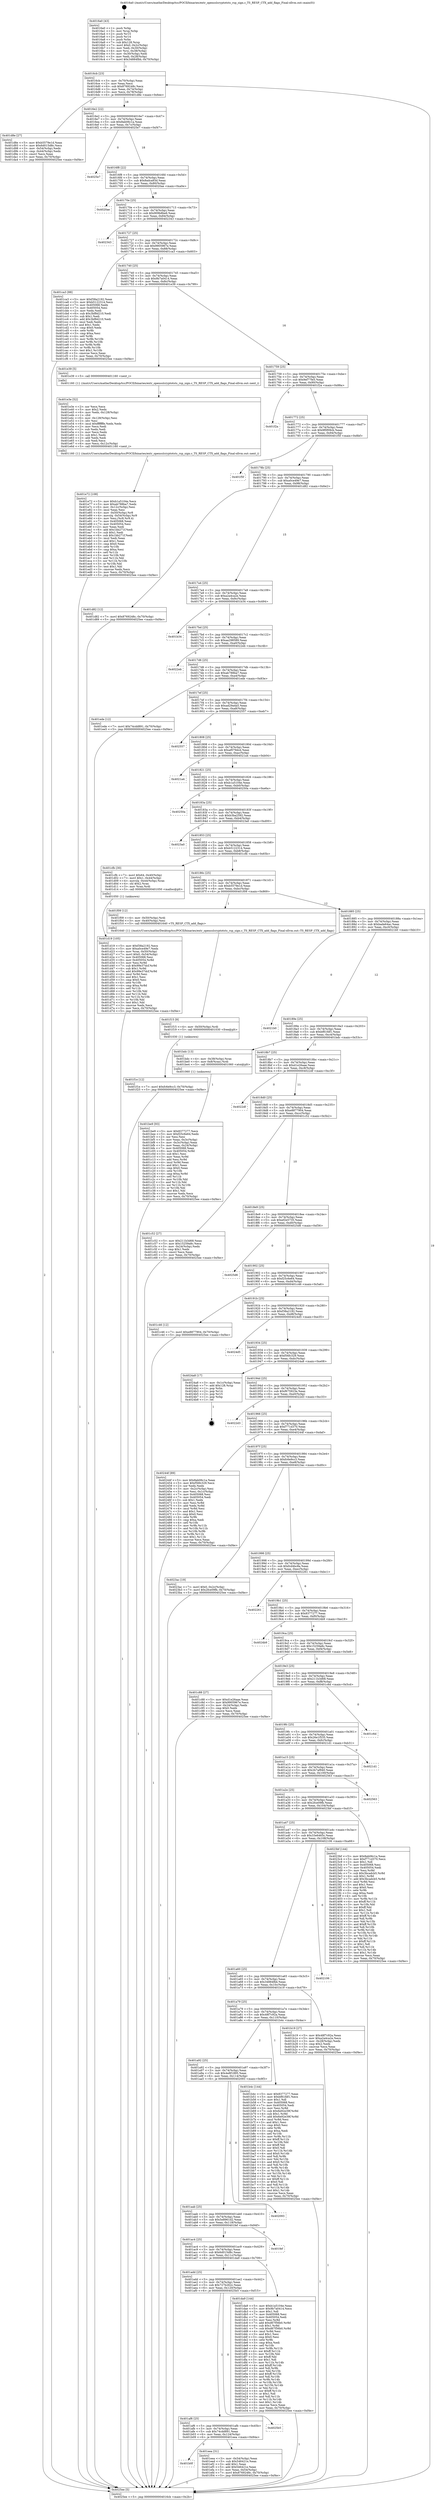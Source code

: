 digraph "0x4016a0" {
  label = "0x4016a0 (/mnt/c/Users/mathe/Desktop/tcc/POCII/binaries/extr_opensslcryptotsts_rsp_sign.c_TS_RESP_CTX_add_flags_Final-ollvm.out::main(0))"
  labelloc = "t"
  node[shape=record]

  Entry [label="",width=0.3,height=0.3,shape=circle,fillcolor=black,style=filled]
  "0x4016cb" [label="{
     0x4016cb [23]\l
     | [instrs]\l
     &nbsp;&nbsp;0x4016cb \<+3\>: mov -0x70(%rbp),%eax\l
     &nbsp;&nbsp;0x4016ce \<+2\>: mov %eax,%ecx\l
     &nbsp;&nbsp;0x4016d0 \<+6\>: sub $0x8769248c,%ecx\l
     &nbsp;&nbsp;0x4016d6 \<+3\>: mov %eax,-0x74(%rbp)\l
     &nbsp;&nbsp;0x4016d9 \<+3\>: mov %ecx,-0x78(%rbp)\l
     &nbsp;&nbsp;0x4016dc \<+6\>: je 0000000000401d8e \<main+0x6ee\>\l
  }"]
  "0x401d8e" [label="{
     0x401d8e [27]\l
     | [instrs]\l
     &nbsp;&nbsp;0x401d8e \<+5\>: mov $0xb5579e1d,%eax\l
     &nbsp;&nbsp;0x401d93 \<+5\>: mov $0x6d015d8c,%ecx\l
     &nbsp;&nbsp;0x401d98 \<+3\>: mov -0x54(%rbp),%edx\l
     &nbsp;&nbsp;0x401d9b \<+3\>: cmp -0x44(%rbp),%edx\l
     &nbsp;&nbsp;0x401d9e \<+3\>: cmovl %ecx,%eax\l
     &nbsp;&nbsp;0x401da1 \<+3\>: mov %eax,-0x70(%rbp)\l
     &nbsp;&nbsp;0x401da4 \<+5\>: jmp 00000000004025ee \<main+0xf4e\>\l
  }"]
  "0x4016e2" [label="{
     0x4016e2 [22]\l
     | [instrs]\l
     &nbsp;&nbsp;0x4016e2 \<+5\>: jmp 00000000004016e7 \<main+0x47\>\l
     &nbsp;&nbsp;0x4016e7 \<+3\>: mov -0x74(%rbp),%eax\l
     &nbsp;&nbsp;0x4016ea \<+5\>: sub $0x8ab06c1a,%eax\l
     &nbsp;&nbsp;0x4016ef \<+3\>: mov %eax,-0x7c(%rbp)\l
     &nbsp;&nbsp;0x4016f2 \<+6\>: je 00000000004025e7 \<main+0xf47\>\l
  }"]
  Exit [label="",width=0.3,height=0.3,shape=circle,fillcolor=black,style=filled,peripheries=2]
  "0x4025e7" [label="{
     0x4025e7\l
  }", style=dashed]
  "0x4016f8" [label="{
     0x4016f8 [22]\l
     | [instrs]\l
     &nbsp;&nbsp;0x4016f8 \<+5\>: jmp 00000000004016fd \<main+0x5d\>\l
     &nbsp;&nbsp;0x4016fd \<+3\>: mov -0x74(%rbp),%eax\l
     &nbsp;&nbsp;0x401700 \<+5\>: sub $0x8adca93d,%eax\l
     &nbsp;&nbsp;0x401705 \<+3\>: mov %eax,-0x80(%rbp)\l
     &nbsp;&nbsp;0x401708 \<+6\>: je 00000000004020ae \<main+0xa0e\>\l
  }"]
  "0x401f1e" [label="{
     0x401f1e [12]\l
     | [instrs]\l
     &nbsp;&nbsp;0x401f1e \<+7\>: movl $0xfc6e9cc3,-0x70(%rbp)\l
     &nbsp;&nbsp;0x401f25 \<+5\>: jmp 00000000004025ee \<main+0xf4e\>\l
  }"]
  "0x4020ae" [label="{
     0x4020ae\l
  }", style=dashed]
  "0x40170e" [label="{
     0x40170e [25]\l
     | [instrs]\l
     &nbsp;&nbsp;0x40170e \<+5\>: jmp 0000000000401713 \<main+0x73\>\l
     &nbsp;&nbsp;0x401713 \<+3\>: mov -0x74(%rbp),%eax\l
     &nbsp;&nbsp;0x401716 \<+5\>: sub $0x909b8be6,%eax\l
     &nbsp;&nbsp;0x40171b \<+6\>: mov %eax,-0x84(%rbp)\l
     &nbsp;&nbsp;0x401721 \<+6\>: je 0000000000402343 \<main+0xca3\>\l
  }"]
  "0x401f15" [label="{
     0x401f15 [9]\l
     | [instrs]\l
     &nbsp;&nbsp;0x401f15 \<+4\>: mov -0x50(%rbp),%rdi\l
     &nbsp;&nbsp;0x401f19 \<+5\>: call 0000000000401030 \<free@plt\>\l
     | [calls]\l
     &nbsp;&nbsp;0x401030 \{1\} (unknown)\l
  }"]
  "0x402343" [label="{
     0x402343\l
  }", style=dashed]
  "0x401727" [label="{
     0x401727 [25]\l
     | [instrs]\l
     &nbsp;&nbsp;0x401727 \<+5\>: jmp 000000000040172c \<main+0x8c\>\l
     &nbsp;&nbsp;0x40172c \<+3\>: mov -0x74(%rbp),%eax\l
     &nbsp;&nbsp;0x40172f \<+5\>: sub $0x9905967e,%eax\l
     &nbsp;&nbsp;0x401734 \<+6\>: mov %eax,-0x88(%rbp)\l
     &nbsp;&nbsp;0x40173a \<+6\>: je 0000000000401ca3 \<main+0x603\>\l
  }"]
  "0x401b0f" [label="{
     0x401b0f\l
  }", style=dashed]
  "0x401ca3" [label="{
     0x401ca3 [88]\l
     | [instrs]\l
     &nbsp;&nbsp;0x401ca3 \<+5\>: mov $0xf38a2192,%eax\l
     &nbsp;&nbsp;0x401ca8 \<+5\>: mov $0xb5122314,%ecx\l
     &nbsp;&nbsp;0x401cad \<+7\>: mov 0x405068,%edx\l
     &nbsp;&nbsp;0x401cb4 \<+7\>: mov 0x405054,%esi\l
     &nbsp;&nbsp;0x401cbb \<+2\>: mov %edx,%edi\l
     &nbsp;&nbsp;0x401cbd \<+6\>: sub $0x3bf8d210,%edi\l
     &nbsp;&nbsp;0x401cc3 \<+3\>: sub $0x1,%edi\l
     &nbsp;&nbsp;0x401cc6 \<+6\>: add $0x3bf8d210,%edi\l
     &nbsp;&nbsp;0x401ccc \<+3\>: imul %edi,%edx\l
     &nbsp;&nbsp;0x401ccf \<+3\>: and $0x1,%edx\l
     &nbsp;&nbsp;0x401cd2 \<+3\>: cmp $0x0,%edx\l
     &nbsp;&nbsp;0x401cd5 \<+4\>: sete %r8b\l
     &nbsp;&nbsp;0x401cd9 \<+3\>: cmp $0xa,%esi\l
     &nbsp;&nbsp;0x401cdc \<+4\>: setl %r9b\l
     &nbsp;&nbsp;0x401ce0 \<+3\>: mov %r8b,%r10b\l
     &nbsp;&nbsp;0x401ce3 \<+3\>: and %r9b,%r10b\l
     &nbsp;&nbsp;0x401ce6 \<+3\>: xor %r9b,%r8b\l
     &nbsp;&nbsp;0x401ce9 \<+3\>: or %r8b,%r10b\l
     &nbsp;&nbsp;0x401cec \<+4\>: test $0x1,%r10b\l
     &nbsp;&nbsp;0x401cf0 \<+3\>: cmovne %ecx,%eax\l
     &nbsp;&nbsp;0x401cf3 \<+3\>: mov %eax,-0x70(%rbp)\l
     &nbsp;&nbsp;0x401cf6 \<+5\>: jmp 00000000004025ee \<main+0xf4e\>\l
  }"]
  "0x401740" [label="{
     0x401740 [25]\l
     | [instrs]\l
     &nbsp;&nbsp;0x401740 \<+5\>: jmp 0000000000401745 \<main+0xa5\>\l
     &nbsp;&nbsp;0x401745 \<+3\>: mov -0x74(%rbp),%eax\l
     &nbsp;&nbsp;0x401748 \<+5\>: sub $0x9b7a0414,%eax\l
     &nbsp;&nbsp;0x40174d \<+6\>: mov %eax,-0x8c(%rbp)\l
     &nbsp;&nbsp;0x401753 \<+6\>: je 0000000000401e39 \<main+0x799\>\l
  }"]
  "0x401eea" [label="{
     0x401eea [31]\l
     | [instrs]\l
     &nbsp;&nbsp;0x401eea \<+3\>: mov -0x54(%rbp),%eax\l
     &nbsp;&nbsp;0x401eed \<+5\>: sub $0x546421e,%eax\l
     &nbsp;&nbsp;0x401ef2 \<+3\>: add $0x1,%eax\l
     &nbsp;&nbsp;0x401ef5 \<+5\>: add $0x546421e,%eax\l
     &nbsp;&nbsp;0x401efa \<+3\>: mov %eax,-0x54(%rbp)\l
     &nbsp;&nbsp;0x401efd \<+7\>: movl $0x8769248c,-0x70(%rbp)\l
     &nbsp;&nbsp;0x401f04 \<+5\>: jmp 00000000004025ee \<main+0xf4e\>\l
  }"]
  "0x401e39" [label="{
     0x401e39 [5]\l
     | [instrs]\l
     &nbsp;&nbsp;0x401e39 \<+5\>: call 0000000000401160 \<next_i\>\l
     | [calls]\l
     &nbsp;&nbsp;0x401160 \{1\} (/mnt/c/Users/mathe/Desktop/tcc/POCII/binaries/extr_opensslcryptotsts_rsp_sign.c_TS_RESP_CTX_add_flags_Final-ollvm.out::next_i)\l
  }"]
  "0x401759" [label="{
     0x401759 [25]\l
     | [instrs]\l
     &nbsp;&nbsp;0x401759 \<+5\>: jmp 000000000040175e \<main+0xbe\>\l
     &nbsp;&nbsp;0x40175e \<+3\>: mov -0x74(%rbp),%eax\l
     &nbsp;&nbsp;0x401761 \<+5\>: sub $0x9ef77fe5,%eax\l
     &nbsp;&nbsp;0x401766 \<+6\>: mov %eax,-0x90(%rbp)\l
     &nbsp;&nbsp;0x40176c \<+6\>: je 0000000000401f2a \<main+0x88a\>\l
  }"]
  "0x401af6" [label="{
     0x401af6 [25]\l
     | [instrs]\l
     &nbsp;&nbsp;0x401af6 \<+5\>: jmp 0000000000401afb \<main+0x45b\>\l
     &nbsp;&nbsp;0x401afb \<+3\>: mov -0x74(%rbp),%eax\l
     &nbsp;&nbsp;0x401afe \<+5\>: sub $0x74cdd891,%eax\l
     &nbsp;&nbsp;0x401b03 \<+6\>: mov %eax,-0x124(%rbp)\l
     &nbsp;&nbsp;0x401b09 \<+6\>: je 0000000000401eea \<main+0x84a\>\l
  }"]
  "0x401f2a" [label="{
     0x401f2a\l
  }", style=dashed]
  "0x401772" [label="{
     0x401772 [25]\l
     | [instrs]\l
     &nbsp;&nbsp;0x401772 \<+5\>: jmp 0000000000401777 \<main+0xd7\>\l
     &nbsp;&nbsp;0x401777 \<+3\>: mov -0x74(%rbp),%eax\l
     &nbsp;&nbsp;0x40177a \<+5\>: sub $0x9f0f09cb,%eax\l
     &nbsp;&nbsp;0x40177f \<+6\>: mov %eax,-0x94(%rbp)\l
     &nbsp;&nbsp;0x401785 \<+6\>: je 0000000000401f5f \<main+0x8bf\>\l
  }"]
  "0x4025b5" [label="{
     0x4025b5\l
  }", style=dashed]
  "0x401f5f" [label="{
     0x401f5f\l
  }", style=dashed]
  "0x40178b" [label="{
     0x40178b [25]\l
     | [instrs]\l
     &nbsp;&nbsp;0x40178b \<+5\>: jmp 0000000000401790 \<main+0xf0\>\l
     &nbsp;&nbsp;0x401790 \<+3\>: mov -0x74(%rbp),%eax\l
     &nbsp;&nbsp;0x401793 \<+5\>: sub $0xa0ce49e7,%eax\l
     &nbsp;&nbsp;0x401798 \<+6\>: mov %eax,-0x98(%rbp)\l
     &nbsp;&nbsp;0x40179e \<+6\>: je 0000000000401d82 \<main+0x6e2\>\l
  }"]
  "0x401e72" [label="{
     0x401e72 [108]\l
     | [instrs]\l
     &nbsp;&nbsp;0x401e72 \<+5\>: mov $0xb1a5104e,%ecx\l
     &nbsp;&nbsp;0x401e77 \<+5\>: mov $0xab788ba7,%edx\l
     &nbsp;&nbsp;0x401e7c \<+6\>: mov -0x12c(%rbp),%esi\l
     &nbsp;&nbsp;0x401e82 \<+3\>: imul %eax,%esi\l
     &nbsp;&nbsp;0x401e85 \<+4\>: mov -0x50(%rbp),%r8\l
     &nbsp;&nbsp;0x401e89 \<+4\>: movslq -0x54(%rbp),%r9\l
     &nbsp;&nbsp;0x401e8d \<+4\>: mov %esi,(%r8,%r9,4)\l
     &nbsp;&nbsp;0x401e91 \<+7\>: mov 0x405068,%eax\l
     &nbsp;&nbsp;0x401e98 \<+7\>: mov 0x405054,%esi\l
     &nbsp;&nbsp;0x401e9f \<+2\>: mov %eax,%edi\l
     &nbsp;&nbsp;0x401ea1 \<+6\>: add $0x1bb271f,%edi\l
     &nbsp;&nbsp;0x401ea7 \<+3\>: sub $0x1,%edi\l
     &nbsp;&nbsp;0x401eaa \<+6\>: sub $0x1bb271f,%edi\l
     &nbsp;&nbsp;0x401eb0 \<+3\>: imul %edi,%eax\l
     &nbsp;&nbsp;0x401eb3 \<+3\>: and $0x1,%eax\l
     &nbsp;&nbsp;0x401eb6 \<+3\>: cmp $0x0,%eax\l
     &nbsp;&nbsp;0x401eb9 \<+4\>: sete %r10b\l
     &nbsp;&nbsp;0x401ebd \<+3\>: cmp $0xa,%esi\l
     &nbsp;&nbsp;0x401ec0 \<+4\>: setl %r11b\l
     &nbsp;&nbsp;0x401ec4 \<+3\>: mov %r10b,%bl\l
     &nbsp;&nbsp;0x401ec7 \<+3\>: and %r11b,%bl\l
     &nbsp;&nbsp;0x401eca \<+3\>: xor %r11b,%r10b\l
     &nbsp;&nbsp;0x401ecd \<+3\>: or %r10b,%bl\l
     &nbsp;&nbsp;0x401ed0 \<+3\>: test $0x1,%bl\l
     &nbsp;&nbsp;0x401ed3 \<+3\>: cmovne %edx,%ecx\l
     &nbsp;&nbsp;0x401ed6 \<+3\>: mov %ecx,-0x70(%rbp)\l
     &nbsp;&nbsp;0x401ed9 \<+5\>: jmp 00000000004025ee \<main+0xf4e\>\l
  }"]
  "0x401d82" [label="{
     0x401d82 [12]\l
     | [instrs]\l
     &nbsp;&nbsp;0x401d82 \<+7\>: movl $0x8769248c,-0x70(%rbp)\l
     &nbsp;&nbsp;0x401d89 \<+5\>: jmp 00000000004025ee \<main+0xf4e\>\l
  }"]
  "0x4017a4" [label="{
     0x4017a4 [25]\l
     | [instrs]\l
     &nbsp;&nbsp;0x4017a4 \<+5\>: jmp 00000000004017a9 \<main+0x109\>\l
     &nbsp;&nbsp;0x4017a9 \<+3\>: mov -0x74(%rbp),%eax\l
     &nbsp;&nbsp;0x4017ac \<+5\>: sub $0xa2a4ca2e,%eax\l
     &nbsp;&nbsp;0x4017b1 \<+6\>: mov %eax,-0x9c(%rbp)\l
     &nbsp;&nbsp;0x4017b7 \<+6\>: je 0000000000401b34 \<main+0x494\>\l
  }"]
  "0x401e3e" [label="{
     0x401e3e [52]\l
     | [instrs]\l
     &nbsp;&nbsp;0x401e3e \<+2\>: xor %ecx,%ecx\l
     &nbsp;&nbsp;0x401e40 \<+5\>: mov $0x2,%edx\l
     &nbsp;&nbsp;0x401e45 \<+6\>: mov %edx,-0x128(%rbp)\l
     &nbsp;&nbsp;0x401e4b \<+1\>: cltd\l
     &nbsp;&nbsp;0x401e4c \<+6\>: mov -0x128(%rbp),%esi\l
     &nbsp;&nbsp;0x401e52 \<+2\>: idiv %esi\l
     &nbsp;&nbsp;0x401e54 \<+6\>: imul $0xfffffffe,%edx,%edx\l
     &nbsp;&nbsp;0x401e5a \<+2\>: mov %ecx,%edi\l
     &nbsp;&nbsp;0x401e5c \<+2\>: sub %edx,%edi\l
     &nbsp;&nbsp;0x401e5e \<+2\>: mov %ecx,%edx\l
     &nbsp;&nbsp;0x401e60 \<+3\>: sub $0x1,%edx\l
     &nbsp;&nbsp;0x401e63 \<+2\>: add %edx,%edi\l
     &nbsp;&nbsp;0x401e65 \<+2\>: sub %edi,%ecx\l
     &nbsp;&nbsp;0x401e67 \<+6\>: mov %ecx,-0x12c(%rbp)\l
     &nbsp;&nbsp;0x401e6d \<+5\>: call 0000000000401160 \<next_i\>\l
     | [calls]\l
     &nbsp;&nbsp;0x401160 \{1\} (/mnt/c/Users/mathe/Desktop/tcc/POCII/binaries/extr_opensslcryptotsts_rsp_sign.c_TS_RESP_CTX_add_flags_Final-ollvm.out::next_i)\l
  }"]
  "0x401b34" [label="{
     0x401b34\l
  }", style=dashed]
  "0x4017bd" [label="{
     0x4017bd [25]\l
     | [instrs]\l
     &nbsp;&nbsp;0x4017bd \<+5\>: jmp 00000000004017c2 \<main+0x122\>\l
     &nbsp;&nbsp;0x4017c2 \<+3\>: mov -0x74(%rbp),%eax\l
     &nbsp;&nbsp;0x4017c5 \<+5\>: sub $0xaa298589,%eax\l
     &nbsp;&nbsp;0x4017ca \<+6\>: mov %eax,-0xa0(%rbp)\l
     &nbsp;&nbsp;0x4017d0 \<+6\>: je 00000000004022eb \<main+0xc4b\>\l
  }"]
  "0x401add" [label="{
     0x401add [25]\l
     | [instrs]\l
     &nbsp;&nbsp;0x401add \<+5\>: jmp 0000000000401ae2 \<main+0x442\>\l
     &nbsp;&nbsp;0x401ae2 \<+3\>: mov -0x74(%rbp),%eax\l
     &nbsp;&nbsp;0x401ae5 \<+5\>: sub $0x727b262c,%eax\l
     &nbsp;&nbsp;0x401aea \<+6\>: mov %eax,-0x120(%rbp)\l
     &nbsp;&nbsp;0x401af0 \<+6\>: je 00000000004025b5 \<main+0xf15\>\l
  }"]
  "0x4022eb" [label="{
     0x4022eb\l
  }", style=dashed]
  "0x4017d6" [label="{
     0x4017d6 [25]\l
     | [instrs]\l
     &nbsp;&nbsp;0x4017d6 \<+5\>: jmp 00000000004017db \<main+0x13b\>\l
     &nbsp;&nbsp;0x4017db \<+3\>: mov -0x74(%rbp),%eax\l
     &nbsp;&nbsp;0x4017de \<+5\>: sub $0xab788ba7,%eax\l
     &nbsp;&nbsp;0x4017e3 \<+6\>: mov %eax,-0xa4(%rbp)\l
     &nbsp;&nbsp;0x4017e9 \<+6\>: je 0000000000401ede \<main+0x83e\>\l
  }"]
  "0x401da9" [label="{
     0x401da9 [144]\l
     | [instrs]\l
     &nbsp;&nbsp;0x401da9 \<+5\>: mov $0xb1a5104e,%eax\l
     &nbsp;&nbsp;0x401dae \<+5\>: mov $0x9b7a0414,%ecx\l
     &nbsp;&nbsp;0x401db3 \<+2\>: mov $0x1,%dl\l
     &nbsp;&nbsp;0x401db5 \<+7\>: mov 0x405068,%esi\l
     &nbsp;&nbsp;0x401dbc \<+7\>: mov 0x405054,%edi\l
     &nbsp;&nbsp;0x401dc3 \<+3\>: mov %esi,%r8d\l
     &nbsp;&nbsp;0x401dc6 \<+7\>: add $0xd67f56b0,%r8d\l
     &nbsp;&nbsp;0x401dcd \<+4\>: sub $0x1,%r8d\l
     &nbsp;&nbsp;0x401dd1 \<+7\>: sub $0xd67f56b0,%r8d\l
     &nbsp;&nbsp;0x401dd8 \<+4\>: imul %r8d,%esi\l
     &nbsp;&nbsp;0x401ddc \<+3\>: and $0x1,%esi\l
     &nbsp;&nbsp;0x401ddf \<+3\>: cmp $0x0,%esi\l
     &nbsp;&nbsp;0x401de2 \<+4\>: sete %r9b\l
     &nbsp;&nbsp;0x401de6 \<+3\>: cmp $0xa,%edi\l
     &nbsp;&nbsp;0x401de9 \<+4\>: setl %r10b\l
     &nbsp;&nbsp;0x401ded \<+3\>: mov %r9b,%r11b\l
     &nbsp;&nbsp;0x401df0 \<+4\>: xor $0xff,%r11b\l
     &nbsp;&nbsp;0x401df4 \<+3\>: mov %r10b,%bl\l
     &nbsp;&nbsp;0x401df7 \<+3\>: xor $0xff,%bl\l
     &nbsp;&nbsp;0x401dfa \<+3\>: xor $0x1,%dl\l
     &nbsp;&nbsp;0x401dfd \<+3\>: mov %r11b,%r14b\l
     &nbsp;&nbsp;0x401e00 \<+4\>: and $0xff,%r14b\l
     &nbsp;&nbsp;0x401e04 \<+3\>: and %dl,%r9b\l
     &nbsp;&nbsp;0x401e07 \<+3\>: mov %bl,%r15b\l
     &nbsp;&nbsp;0x401e0a \<+4\>: and $0xff,%r15b\l
     &nbsp;&nbsp;0x401e0e \<+3\>: and %dl,%r10b\l
     &nbsp;&nbsp;0x401e11 \<+3\>: or %r9b,%r14b\l
     &nbsp;&nbsp;0x401e14 \<+3\>: or %r10b,%r15b\l
     &nbsp;&nbsp;0x401e17 \<+3\>: xor %r15b,%r14b\l
     &nbsp;&nbsp;0x401e1a \<+3\>: or %bl,%r11b\l
     &nbsp;&nbsp;0x401e1d \<+4\>: xor $0xff,%r11b\l
     &nbsp;&nbsp;0x401e21 \<+3\>: or $0x1,%dl\l
     &nbsp;&nbsp;0x401e24 \<+3\>: and %dl,%r11b\l
     &nbsp;&nbsp;0x401e27 \<+3\>: or %r11b,%r14b\l
     &nbsp;&nbsp;0x401e2a \<+4\>: test $0x1,%r14b\l
     &nbsp;&nbsp;0x401e2e \<+3\>: cmovne %ecx,%eax\l
     &nbsp;&nbsp;0x401e31 \<+3\>: mov %eax,-0x70(%rbp)\l
     &nbsp;&nbsp;0x401e34 \<+5\>: jmp 00000000004025ee \<main+0xf4e\>\l
  }"]
  "0x401ede" [label="{
     0x401ede [12]\l
     | [instrs]\l
     &nbsp;&nbsp;0x401ede \<+7\>: movl $0x74cdd891,-0x70(%rbp)\l
     &nbsp;&nbsp;0x401ee5 \<+5\>: jmp 00000000004025ee \<main+0xf4e\>\l
  }"]
  "0x4017ef" [label="{
     0x4017ef [25]\l
     | [instrs]\l
     &nbsp;&nbsp;0x4017ef \<+5\>: jmp 00000000004017f4 \<main+0x154\>\l
     &nbsp;&nbsp;0x4017f4 \<+3\>: mov -0x74(%rbp),%eax\l
     &nbsp;&nbsp;0x4017f7 \<+5\>: sub $0xad29a4a5,%eax\l
     &nbsp;&nbsp;0x4017fc \<+6\>: mov %eax,-0xa8(%rbp)\l
     &nbsp;&nbsp;0x401802 \<+6\>: je 0000000000402557 \<main+0xeb7\>\l
  }"]
  "0x401ac4" [label="{
     0x401ac4 [25]\l
     | [instrs]\l
     &nbsp;&nbsp;0x401ac4 \<+5\>: jmp 0000000000401ac9 \<main+0x429\>\l
     &nbsp;&nbsp;0x401ac9 \<+3\>: mov -0x74(%rbp),%eax\l
     &nbsp;&nbsp;0x401acc \<+5\>: sub $0x6d015d8c,%eax\l
     &nbsp;&nbsp;0x401ad1 \<+6\>: mov %eax,-0x11c(%rbp)\l
     &nbsp;&nbsp;0x401ad7 \<+6\>: je 0000000000401da9 \<main+0x709\>\l
  }"]
  "0x402557" [label="{
     0x402557\l
  }", style=dashed]
  "0x401808" [label="{
     0x401808 [25]\l
     | [instrs]\l
     &nbsp;&nbsp;0x401808 \<+5\>: jmp 000000000040180d \<main+0x16d\>\l
     &nbsp;&nbsp;0x40180d \<+3\>: mov -0x74(%rbp),%eax\l
     &nbsp;&nbsp;0x401810 \<+5\>: sub $0xaf079dcd,%eax\l
     &nbsp;&nbsp;0x401815 \<+6\>: mov %eax,-0xac(%rbp)\l
     &nbsp;&nbsp;0x40181b \<+6\>: je 00000000004021a4 \<main+0xb04\>\l
  }"]
  "0x401fef" [label="{
     0x401fef\l
  }", style=dashed]
  "0x4021a4" [label="{
     0x4021a4\l
  }", style=dashed]
  "0x401821" [label="{
     0x401821 [25]\l
     | [instrs]\l
     &nbsp;&nbsp;0x401821 \<+5\>: jmp 0000000000401826 \<main+0x186\>\l
     &nbsp;&nbsp;0x401826 \<+3\>: mov -0x74(%rbp),%eax\l
     &nbsp;&nbsp;0x401829 \<+5\>: sub $0xb1a5104e,%eax\l
     &nbsp;&nbsp;0x40182e \<+6\>: mov %eax,-0xb0(%rbp)\l
     &nbsp;&nbsp;0x401834 \<+6\>: je 000000000040250a \<main+0xe6a\>\l
  }"]
  "0x401aab" [label="{
     0x401aab [25]\l
     | [instrs]\l
     &nbsp;&nbsp;0x401aab \<+5\>: jmp 0000000000401ab0 \<main+0x410\>\l
     &nbsp;&nbsp;0x401ab0 \<+3\>: mov -0x74(%rbp),%eax\l
     &nbsp;&nbsp;0x401ab3 \<+5\>: sub $0x5e8961d2,%eax\l
     &nbsp;&nbsp;0x401ab8 \<+6\>: mov %eax,-0x118(%rbp)\l
     &nbsp;&nbsp;0x401abe \<+6\>: je 0000000000401fef \<main+0x94f\>\l
  }"]
  "0x40250a" [label="{
     0x40250a\l
  }", style=dashed]
  "0x40183a" [label="{
     0x40183a [25]\l
     | [instrs]\l
     &nbsp;&nbsp;0x40183a \<+5\>: jmp 000000000040183f \<main+0x19f\>\l
     &nbsp;&nbsp;0x40183f \<+3\>: mov -0x74(%rbp),%eax\l
     &nbsp;&nbsp;0x401842 \<+5\>: sub $0xb3ba2592,%eax\l
     &nbsp;&nbsp;0x401847 \<+6\>: mov %eax,-0xb4(%rbp)\l
     &nbsp;&nbsp;0x40184d \<+6\>: je 00000000004023a0 \<main+0xd00\>\l
  }"]
  "0x402093" [label="{
     0x402093\l
  }", style=dashed]
  "0x4023a0" [label="{
     0x4023a0\l
  }", style=dashed]
  "0x401853" [label="{
     0x401853 [25]\l
     | [instrs]\l
     &nbsp;&nbsp;0x401853 \<+5\>: jmp 0000000000401858 \<main+0x1b8\>\l
     &nbsp;&nbsp;0x401858 \<+3\>: mov -0x74(%rbp),%eax\l
     &nbsp;&nbsp;0x40185b \<+5\>: sub $0xb5122314,%eax\l
     &nbsp;&nbsp;0x401860 \<+6\>: mov %eax,-0xb8(%rbp)\l
     &nbsp;&nbsp;0x401866 \<+6\>: je 0000000000401cfb \<main+0x65b\>\l
  }"]
  "0x401d19" [label="{
     0x401d19 [105]\l
     | [instrs]\l
     &nbsp;&nbsp;0x401d19 \<+5\>: mov $0xf38a2192,%ecx\l
     &nbsp;&nbsp;0x401d1e \<+5\>: mov $0xa0ce49e7,%edx\l
     &nbsp;&nbsp;0x401d23 \<+4\>: mov %rax,-0x50(%rbp)\l
     &nbsp;&nbsp;0x401d27 \<+7\>: movl $0x0,-0x54(%rbp)\l
     &nbsp;&nbsp;0x401d2e \<+7\>: mov 0x405068,%esi\l
     &nbsp;&nbsp;0x401d35 \<+8\>: mov 0x405054,%r8d\l
     &nbsp;&nbsp;0x401d3d \<+3\>: mov %esi,%r9d\l
     &nbsp;&nbsp;0x401d40 \<+7\>: sub $0x99e37dcf,%r9d\l
     &nbsp;&nbsp;0x401d47 \<+4\>: sub $0x1,%r9d\l
     &nbsp;&nbsp;0x401d4b \<+7\>: add $0x99e37dcf,%r9d\l
     &nbsp;&nbsp;0x401d52 \<+4\>: imul %r9d,%esi\l
     &nbsp;&nbsp;0x401d56 \<+3\>: and $0x1,%esi\l
     &nbsp;&nbsp;0x401d59 \<+3\>: cmp $0x0,%esi\l
     &nbsp;&nbsp;0x401d5c \<+4\>: sete %r10b\l
     &nbsp;&nbsp;0x401d60 \<+4\>: cmp $0xa,%r8d\l
     &nbsp;&nbsp;0x401d64 \<+4\>: setl %r11b\l
     &nbsp;&nbsp;0x401d68 \<+3\>: mov %r10b,%bl\l
     &nbsp;&nbsp;0x401d6b \<+3\>: and %r11b,%bl\l
     &nbsp;&nbsp;0x401d6e \<+3\>: xor %r11b,%r10b\l
     &nbsp;&nbsp;0x401d71 \<+3\>: or %r10b,%bl\l
     &nbsp;&nbsp;0x401d74 \<+3\>: test $0x1,%bl\l
     &nbsp;&nbsp;0x401d77 \<+3\>: cmovne %edx,%ecx\l
     &nbsp;&nbsp;0x401d7a \<+3\>: mov %ecx,-0x70(%rbp)\l
     &nbsp;&nbsp;0x401d7d \<+5\>: jmp 00000000004025ee \<main+0xf4e\>\l
  }"]
  "0x401cfb" [label="{
     0x401cfb [30]\l
     | [instrs]\l
     &nbsp;&nbsp;0x401cfb \<+7\>: movl $0x64,-0x40(%rbp)\l
     &nbsp;&nbsp;0x401d02 \<+7\>: movl $0x1,-0x44(%rbp)\l
     &nbsp;&nbsp;0x401d09 \<+4\>: movslq -0x44(%rbp),%rax\l
     &nbsp;&nbsp;0x401d0d \<+4\>: shl $0x2,%rax\l
     &nbsp;&nbsp;0x401d11 \<+3\>: mov %rax,%rdi\l
     &nbsp;&nbsp;0x401d14 \<+5\>: call 0000000000401050 \<malloc@plt\>\l
     | [calls]\l
     &nbsp;&nbsp;0x401050 \{1\} (unknown)\l
  }"]
  "0x40186c" [label="{
     0x40186c [25]\l
     | [instrs]\l
     &nbsp;&nbsp;0x40186c \<+5\>: jmp 0000000000401871 \<main+0x1d1\>\l
     &nbsp;&nbsp;0x401871 \<+3\>: mov -0x74(%rbp),%eax\l
     &nbsp;&nbsp;0x401874 \<+5\>: sub $0xb5579e1d,%eax\l
     &nbsp;&nbsp;0x401879 \<+6\>: mov %eax,-0xbc(%rbp)\l
     &nbsp;&nbsp;0x40187f \<+6\>: je 0000000000401f09 \<main+0x869\>\l
  }"]
  "0x401be9" [label="{
     0x401be9 [93]\l
     | [instrs]\l
     &nbsp;&nbsp;0x401be9 \<+5\>: mov $0x8377277,%ecx\l
     &nbsp;&nbsp;0x401bee \<+5\>: mov $0xf25c6e64,%edx\l
     &nbsp;&nbsp;0x401bf3 \<+2\>: xor %esi,%esi\l
     &nbsp;&nbsp;0x401bf5 \<+3\>: mov %eax,-0x3c(%rbp)\l
     &nbsp;&nbsp;0x401bf8 \<+3\>: mov -0x3c(%rbp),%eax\l
     &nbsp;&nbsp;0x401bfb \<+3\>: mov %eax,-0x24(%rbp)\l
     &nbsp;&nbsp;0x401bfe \<+7\>: mov 0x405068,%eax\l
     &nbsp;&nbsp;0x401c05 \<+8\>: mov 0x405054,%r8d\l
     &nbsp;&nbsp;0x401c0d \<+3\>: sub $0x1,%esi\l
     &nbsp;&nbsp;0x401c10 \<+3\>: mov %eax,%r9d\l
     &nbsp;&nbsp;0x401c13 \<+3\>: add %esi,%r9d\l
     &nbsp;&nbsp;0x401c16 \<+4\>: imul %r9d,%eax\l
     &nbsp;&nbsp;0x401c1a \<+3\>: and $0x1,%eax\l
     &nbsp;&nbsp;0x401c1d \<+3\>: cmp $0x0,%eax\l
     &nbsp;&nbsp;0x401c20 \<+4\>: sete %r10b\l
     &nbsp;&nbsp;0x401c24 \<+4\>: cmp $0xa,%r8d\l
     &nbsp;&nbsp;0x401c28 \<+4\>: setl %r11b\l
     &nbsp;&nbsp;0x401c2c \<+3\>: mov %r10b,%bl\l
     &nbsp;&nbsp;0x401c2f \<+3\>: and %r11b,%bl\l
     &nbsp;&nbsp;0x401c32 \<+3\>: xor %r11b,%r10b\l
     &nbsp;&nbsp;0x401c35 \<+3\>: or %r10b,%bl\l
     &nbsp;&nbsp;0x401c38 \<+3\>: test $0x1,%bl\l
     &nbsp;&nbsp;0x401c3b \<+3\>: cmovne %edx,%ecx\l
     &nbsp;&nbsp;0x401c3e \<+3\>: mov %ecx,-0x70(%rbp)\l
     &nbsp;&nbsp;0x401c41 \<+5\>: jmp 00000000004025ee \<main+0xf4e\>\l
  }"]
  "0x401f09" [label="{
     0x401f09 [12]\l
     | [instrs]\l
     &nbsp;&nbsp;0x401f09 \<+4\>: mov -0x50(%rbp),%rdi\l
     &nbsp;&nbsp;0x401f0d \<+3\>: mov -0x40(%rbp),%esi\l
     &nbsp;&nbsp;0x401f10 \<+5\>: call 0000000000401640 \<TS_RESP_CTX_add_flags\>\l
     | [calls]\l
     &nbsp;&nbsp;0x401640 \{1\} (/mnt/c/Users/mathe/Desktop/tcc/POCII/binaries/extr_opensslcryptotsts_rsp_sign.c_TS_RESP_CTX_add_flags_Final-ollvm.out::TS_RESP_CTX_add_flags)\l
  }"]
  "0x401885" [label="{
     0x401885 [25]\l
     | [instrs]\l
     &nbsp;&nbsp;0x401885 \<+5\>: jmp 000000000040188a \<main+0x1ea\>\l
     &nbsp;&nbsp;0x40188a \<+3\>: mov -0x74(%rbp),%eax\l
     &nbsp;&nbsp;0x40188d \<+5\>: sub $0xbade64ac,%eax\l
     &nbsp;&nbsp;0x401892 \<+6\>: mov %eax,-0xc0(%rbp)\l
     &nbsp;&nbsp;0x401898 \<+6\>: je 00000000004021b0 \<main+0xb10\>\l
  }"]
  "0x401a92" [label="{
     0x401a92 [25]\l
     | [instrs]\l
     &nbsp;&nbsp;0x401a92 \<+5\>: jmp 0000000000401a97 \<main+0x3f7\>\l
     &nbsp;&nbsp;0x401a97 \<+3\>: mov -0x74(%rbp),%eax\l
     &nbsp;&nbsp;0x401a9a \<+5\>: sub $0x4e8f1895,%eax\l
     &nbsp;&nbsp;0x401a9f \<+6\>: mov %eax,-0x114(%rbp)\l
     &nbsp;&nbsp;0x401aa5 \<+6\>: je 0000000000402093 \<main+0x9f3\>\l
  }"]
  "0x4021b0" [label="{
     0x4021b0\l
  }", style=dashed]
  "0x40189e" [label="{
     0x40189e [25]\l
     | [instrs]\l
     &nbsp;&nbsp;0x40189e \<+5\>: jmp 00000000004018a3 \<main+0x203\>\l
     &nbsp;&nbsp;0x4018a3 \<+3\>: mov -0x74(%rbp),%eax\l
     &nbsp;&nbsp;0x4018a6 \<+5\>: sub $0xbf81fdf1,%eax\l
     &nbsp;&nbsp;0x4018ab \<+6\>: mov %eax,-0xc4(%rbp)\l
     &nbsp;&nbsp;0x4018b1 \<+6\>: je 0000000000401bdc \<main+0x53c\>\l
  }"]
  "0x401b4c" [label="{
     0x401b4c [144]\l
     | [instrs]\l
     &nbsp;&nbsp;0x401b4c \<+5\>: mov $0x8377277,%eax\l
     &nbsp;&nbsp;0x401b51 \<+5\>: mov $0xbf81fdf1,%ecx\l
     &nbsp;&nbsp;0x401b56 \<+2\>: mov $0x1,%dl\l
     &nbsp;&nbsp;0x401b58 \<+7\>: mov 0x405068,%esi\l
     &nbsp;&nbsp;0x401b5f \<+7\>: mov 0x405054,%edi\l
     &nbsp;&nbsp;0x401b66 \<+3\>: mov %esi,%r8d\l
     &nbsp;&nbsp;0x401b69 \<+7\>: sub $0x6e92e39f,%r8d\l
     &nbsp;&nbsp;0x401b70 \<+4\>: sub $0x1,%r8d\l
     &nbsp;&nbsp;0x401b74 \<+7\>: add $0x6e92e39f,%r8d\l
     &nbsp;&nbsp;0x401b7b \<+4\>: imul %r8d,%esi\l
     &nbsp;&nbsp;0x401b7f \<+3\>: and $0x1,%esi\l
     &nbsp;&nbsp;0x401b82 \<+3\>: cmp $0x0,%esi\l
     &nbsp;&nbsp;0x401b85 \<+4\>: sete %r9b\l
     &nbsp;&nbsp;0x401b89 \<+3\>: cmp $0xa,%edi\l
     &nbsp;&nbsp;0x401b8c \<+4\>: setl %r10b\l
     &nbsp;&nbsp;0x401b90 \<+3\>: mov %r9b,%r11b\l
     &nbsp;&nbsp;0x401b93 \<+4\>: xor $0xff,%r11b\l
     &nbsp;&nbsp;0x401b97 \<+3\>: mov %r10b,%bl\l
     &nbsp;&nbsp;0x401b9a \<+3\>: xor $0xff,%bl\l
     &nbsp;&nbsp;0x401b9d \<+3\>: xor $0x0,%dl\l
     &nbsp;&nbsp;0x401ba0 \<+3\>: mov %r11b,%r14b\l
     &nbsp;&nbsp;0x401ba3 \<+4\>: and $0x0,%r14b\l
     &nbsp;&nbsp;0x401ba7 \<+3\>: and %dl,%r9b\l
     &nbsp;&nbsp;0x401baa \<+3\>: mov %bl,%r15b\l
     &nbsp;&nbsp;0x401bad \<+4\>: and $0x0,%r15b\l
     &nbsp;&nbsp;0x401bb1 \<+3\>: and %dl,%r10b\l
     &nbsp;&nbsp;0x401bb4 \<+3\>: or %r9b,%r14b\l
     &nbsp;&nbsp;0x401bb7 \<+3\>: or %r10b,%r15b\l
     &nbsp;&nbsp;0x401bba \<+3\>: xor %r15b,%r14b\l
     &nbsp;&nbsp;0x401bbd \<+3\>: or %bl,%r11b\l
     &nbsp;&nbsp;0x401bc0 \<+4\>: xor $0xff,%r11b\l
     &nbsp;&nbsp;0x401bc4 \<+3\>: or $0x0,%dl\l
     &nbsp;&nbsp;0x401bc7 \<+3\>: and %dl,%r11b\l
     &nbsp;&nbsp;0x401bca \<+3\>: or %r11b,%r14b\l
     &nbsp;&nbsp;0x401bcd \<+4\>: test $0x1,%r14b\l
     &nbsp;&nbsp;0x401bd1 \<+3\>: cmovne %ecx,%eax\l
     &nbsp;&nbsp;0x401bd4 \<+3\>: mov %eax,-0x70(%rbp)\l
     &nbsp;&nbsp;0x401bd7 \<+5\>: jmp 00000000004025ee \<main+0xf4e\>\l
  }"]
  "0x401bdc" [label="{
     0x401bdc [13]\l
     | [instrs]\l
     &nbsp;&nbsp;0x401bdc \<+4\>: mov -0x38(%rbp),%rax\l
     &nbsp;&nbsp;0x401be0 \<+4\>: mov 0x8(%rax),%rdi\l
     &nbsp;&nbsp;0x401be4 \<+5\>: call 0000000000401060 \<atoi@plt\>\l
     | [calls]\l
     &nbsp;&nbsp;0x401060 \{1\} (unknown)\l
  }"]
  "0x4018b7" [label="{
     0x4018b7 [25]\l
     | [instrs]\l
     &nbsp;&nbsp;0x4018b7 \<+5\>: jmp 00000000004018bc \<main+0x21c\>\l
     &nbsp;&nbsp;0x4018bc \<+3\>: mov -0x74(%rbp),%eax\l
     &nbsp;&nbsp;0x4018bf \<+5\>: sub $0xd1e26aae,%eax\l
     &nbsp;&nbsp;0x4018c4 \<+6\>: mov %eax,-0xc8(%rbp)\l
     &nbsp;&nbsp;0x4018ca \<+6\>: je 00000000004022df \<main+0xc3f\>\l
  }"]
  "0x4016a0" [label="{
     0x4016a0 [43]\l
     | [instrs]\l
     &nbsp;&nbsp;0x4016a0 \<+1\>: push %rbp\l
     &nbsp;&nbsp;0x4016a1 \<+3\>: mov %rsp,%rbp\l
     &nbsp;&nbsp;0x4016a4 \<+2\>: push %r15\l
     &nbsp;&nbsp;0x4016a6 \<+2\>: push %r14\l
     &nbsp;&nbsp;0x4016a8 \<+1\>: push %rbx\l
     &nbsp;&nbsp;0x4016a9 \<+7\>: sub $0x128,%rsp\l
     &nbsp;&nbsp;0x4016b0 \<+7\>: movl $0x0,-0x2c(%rbp)\l
     &nbsp;&nbsp;0x4016b7 \<+3\>: mov %edi,-0x30(%rbp)\l
     &nbsp;&nbsp;0x4016ba \<+4\>: mov %rsi,-0x38(%rbp)\l
     &nbsp;&nbsp;0x4016be \<+3\>: mov -0x30(%rbp),%edi\l
     &nbsp;&nbsp;0x4016c1 \<+3\>: mov %edi,-0x28(%rbp)\l
     &nbsp;&nbsp;0x4016c4 \<+7\>: movl $0x34884fbb,-0x70(%rbp)\l
  }"]
  "0x4022df" [label="{
     0x4022df\l
  }", style=dashed]
  "0x4018d0" [label="{
     0x4018d0 [25]\l
     | [instrs]\l
     &nbsp;&nbsp;0x4018d0 \<+5\>: jmp 00000000004018d5 \<main+0x235\>\l
     &nbsp;&nbsp;0x4018d5 \<+3\>: mov -0x74(%rbp),%eax\l
     &nbsp;&nbsp;0x4018d8 \<+5\>: sub $0xe8877904,%eax\l
     &nbsp;&nbsp;0x4018dd \<+6\>: mov %eax,-0xcc(%rbp)\l
     &nbsp;&nbsp;0x4018e3 \<+6\>: je 0000000000401c52 \<main+0x5b2\>\l
  }"]
  "0x4025ee" [label="{
     0x4025ee [5]\l
     | [instrs]\l
     &nbsp;&nbsp;0x4025ee \<+5\>: jmp 00000000004016cb \<main+0x2b\>\l
  }"]
  "0x401c52" [label="{
     0x401c52 [27]\l
     | [instrs]\l
     &nbsp;&nbsp;0x401c52 \<+5\>: mov $0x211b3d68,%eax\l
     &nbsp;&nbsp;0x401c57 \<+5\>: mov $0x15259a8c,%ecx\l
     &nbsp;&nbsp;0x401c5c \<+3\>: mov -0x24(%rbp),%edx\l
     &nbsp;&nbsp;0x401c5f \<+3\>: cmp $0x1,%edx\l
     &nbsp;&nbsp;0x401c62 \<+3\>: cmovl %ecx,%eax\l
     &nbsp;&nbsp;0x401c65 \<+3\>: mov %eax,-0x70(%rbp)\l
     &nbsp;&nbsp;0x401c68 \<+5\>: jmp 00000000004025ee \<main+0xf4e\>\l
  }"]
  "0x4018e9" [label="{
     0x4018e9 [25]\l
     | [instrs]\l
     &nbsp;&nbsp;0x4018e9 \<+5\>: jmp 00000000004018ee \<main+0x24e\>\l
     &nbsp;&nbsp;0x4018ee \<+3\>: mov -0x74(%rbp),%eax\l
     &nbsp;&nbsp;0x4018f1 \<+5\>: sub $0xef2e5735,%eax\l
     &nbsp;&nbsp;0x4018f6 \<+6\>: mov %eax,-0xd0(%rbp)\l
     &nbsp;&nbsp;0x4018fc \<+6\>: je 00000000004025d6 \<main+0xf36\>\l
  }"]
  "0x401a79" [label="{
     0x401a79 [25]\l
     | [instrs]\l
     &nbsp;&nbsp;0x401a79 \<+5\>: jmp 0000000000401a7e \<main+0x3de\>\l
     &nbsp;&nbsp;0x401a7e \<+3\>: mov -0x74(%rbp),%eax\l
     &nbsp;&nbsp;0x401a81 \<+5\>: sub $0x48f7c92a,%eax\l
     &nbsp;&nbsp;0x401a86 \<+6\>: mov %eax,-0x110(%rbp)\l
     &nbsp;&nbsp;0x401a8c \<+6\>: je 0000000000401b4c \<main+0x4ac\>\l
  }"]
  "0x4025d6" [label="{
     0x4025d6\l
  }", style=dashed]
  "0x401902" [label="{
     0x401902 [25]\l
     | [instrs]\l
     &nbsp;&nbsp;0x401902 \<+5\>: jmp 0000000000401907 \<main+0x267\>\l
     &nbsp;&nbsp;0x401907 \<+3\>: mov -0x74(%rbp),%eax\l
     &nbsp;&nbsp;0x40190a \<+5\>: sub $0xf25c6e64,%eax\l
     &nbsp;&nbsp;0x40190f \<+6\>: mov %eax,-0xd4(%rbp)\l
     &nbsp;&nbsp;0x401915 \<+6\>: je 0000000000401c46 \<main+0x5a6\>\l
  }"]
  "0x401b19" [label="{
     0x401b19 [27]\l
     | [instrs]\l
     &nbsp;&nbsp;0x401b19 \<+5\>: mov $0x48f7c92a,%eax\l
     &nbsp;&nbsp;0x401b1e \<+5\>: mov $0xa2a4ca2e,%ecx\l
     &nbsp;&nbsp;0x401b23 \<+3\>: mov -0x28(%rbp),%edx\l
     &nbsp;&nbsp;0x401b26 \<+3\>: cmp $0x2,%edx\l
     &nbsp;&nbsp;0x401b29 \<+3\>: cmovne %ecx,%eax\l
     &nbsp;&nbsp;0x401b2c \<+3\>: mov %eax,-0x70(%rbp)\l
     &nbsp;&nbsp;0x401b2f \<+5\>: jmp 00000000004025ee \<main+0xf4e\>\l
  }"]
  "0x401c46" [label="{
     0x401c46 [12]\l
     | [instrs]\l
     &nbsp;&nbsp;0x401c46 \<+7\>: movl $0xe8877904,-0x70(%rbp)\l
     &nbsp;&nbsp;0x401c4d \<+5\>: jmp 00000000004025ee \<main+0xf4e\>\l
  }"]
  "0x40191b" [label="{
     0x40191b [25]\l
     | [instrs]\l
     &nbsp;&nbsp;0x40191b \<+5\>: jmp 0000000000401920 \<main+0x280\>\l
     &nbsp;&nbsp;0x401920 \<+3\>: mov -0x74(%rbp),%eax\l
     &nbsp;&nbsp;0x401923 \<+5\>: sub $0xf38a2192,%eax\l
     &nbsp;&nbsp;0x401928 \<+6\>: mov %eax,-0xd8(%rbp)\l
     &nbsp;&nbsp;0x40192e \<+6\>: je 00000000004024d5 \<main+0xe35\>\l
  }"]
  "0x401a60" [label="{
     0x401a60 [25]\l
     | [instrs]\l
     &nbsp;&nbsp;0x401a60 \<+5\>: jmp 0000000000401a65 \<main+0x3c5\>\l
     &nbsp;&nbsp;0x401a65 \<+3\>: mov -0x74(%rbp),%eax\l
     &nbsp;&nbsp;0x401a68 \<+5\>: sub $0x34884fbb,%eax\l
     &nbsp;&nbsp;0x401a6d \<+6\>: mov %eax,-0x10c(%rbp)\l
     &nbsp;&nbsp;0x401a73 \<+6\>: je 0000000000401b19 \<main+0x479\>\l
  }"]
  "0x4024d5" [label="{
     0x4024d5\l
  }", style=dashed]
  "0x401934" [label="{
     0x401934 [25]\l
     | [instrs]\l
     &nbsp;&nbsp;0x401934 \<+5\>: jmp 0000000000401939 \<main+0x299\>\l
     &nbsp;&nbsp;0x401939 \<+3\>: mov -0x74(%rbp),%eax\l
     &nbsp;&nbsp;0x40193c \<+5\>: sub $0xf56fc329,%eax\l
     &nbsp;&nbsp;0x401941 \<+6\>: mov %eax,-0xdc(%rbp)\l
     &nbsp;&nbsp;0x401947 \<+6\>: je 00000000004024a8 \<main+0xe08\>\l
  }"]
  "0x402106" [label="{
     0x402106\l
  }", style=dashed]
  "0x4024a8" [label="{
     0x4024a8 [17]\l
     | [instrs]\l
     &nbsp;&nbsp;0x4024a8 \<+3\>: mov -0x1c(%rbp),%eax\l
     &nbsp;&nbsp;0x4024ab \<+7\>: add $0x128,%rsp\l
     &nbsp;&nbsp;0x4024b2 \<+1\>: pop %rbx\l
     &nbsp;&nbsp;0x4024b3 \<+2\>: pop %r14\l
     &nbsp;&nbsp;0x4024b5 \<+2\>: pop %r15\l
     &nbsp;&nbsp;0x4024b7 \<+1\>: pop %rbp\l
     &nbsp;&nbsp;0x4024b8 \<+1\>: ret\l
  }"]
  "0x40194d" [label="{
     0x40194d [25]\l
     | [instrs]\l
     &nbsp;&nbsp;0x40194d \<+5\>: jmp 0000000000401952 \<main+0x2b2\>\l
     &nbsp;&nbsp;0x401952 \<+3\>: mov -0x74(%rbp),%eax\l
     &nbsp;&nbsp;0x401955 \<+5\>: sub $0xf675923e,%eax\l
     &nbsp;&nbsp;0x40195a \<+6\>: mov %eax,-0xe0(%rbp)\l
     &nbsp;&nbsp;0x401960 \<+6\>: je 00000000004022d3 \<main+0xc33\>\l
  }"]
  "0x401a47" [label="{
     0x401a47 [25]\l
     | [instrs]\l
     &nbsp;&nbsp;0x401a47 \<+5\>: jmp 0000000000401a4c \<main+0x3ac\>\l
     &nbsp;&nbsp;0x401a4c \<+3\>: mov -0x74(%rbp),%eax\l
     &nbsp;&nbsp;0x401a4f \<+5\>: sub $0x33e6465c,%eax\l
     &nbsp;&nbsp;0x401a54 \<+6\>: mov %eax,-0x108(%rbp)\l
     &nbsp;&nbsp;0x401a5a \<+6\>: je 0000000000402106 \<main+0xa66\>\l
  }"]
  "0x4022d3" [label="{
     0x4022d3\l
  }", style=dashed]
  "0x401966" [label="{
     0x401966 [25]\l
     | [instrs]\l
     &nbsp;&nbsp;0x401966 \<+5\>: jmp 000000000040196b \<main+0x2cb\>\l
     &nbsp;&nbsp;0x40196b \<+3\>: mov -0x74(%rbp),%eax\l
     &nbsp;&nbsp;0x40196e \<+5\>: sub $0xf771d370,%eax\l
     &nbsp;&nbsp;0x401973 \<+6\>: mov %eax,-0xe4(%rbp)\l
     &nbsp;&nbsp;0x401979 \<+6\>: je 000000000040244f \<main+0xdaf\>\l
  }"]
  "0x4023bf" [label="{
     0x4023bf [144]\l
     | [instrs]\l
     &nbsp;&nbsp;0x4023bf \<+5\>: mov $0x8ab06c1a,%eax\l
     &nbsp;&nbsp;0x4023c4 \<+5\>: mov $0xf771d370,%ecx\l
     &nbsp;&nbsp;0x4023c9 \<+2\>: mov $0x1,%dl\l
     &nbsp;&nbsp;0x4023cb \<+7\>: mov 0x405068,%esi\l
     &nbsp;&nbsp;0x4023d2 \<+7\>: mov 0x405054,%edi\l
     &nbsp;&nbsp;0x4023d9 \<+3\>: mov %esi,%r8d\l
     &nbsp;&nbsp;0x4023dc \<+7\>: sub $0x3bcadcb5,%r8d\l
     &nbsp;&nbsp;0x4023e3 \<+4\>: sub $0x1,%r8d\l
     &nbsp;&nbsp;0x4023e7 \<+7\>: add $0x3bcadcb5,%r8d\l
     &nbsp;&nbsp;0x4023ee \<+4\>: imul %r8d,%esi\l
     &nbsp;&nbsp;0x4023f2 \<+3\>: and $0x1,%esi\l
     &nbsp;&nbsp;0x4023f5 \<+3\>: cmp $0x0,%esi\l
     &nbsp;&nbsp;0x4023f8 \<+4\>: sete %r9b\l
     &nbsp;&nbsp;0x4023fc \<+3\>: cmp $0xa,%edi\l
     &nbsp;&nbsp;0x4023ff \<+4\>: setl %r10b\l
     &nbsp;&nbsp;0x402403 \<+3\>: mov %r9b,%r11b\l
     &nbsp;&nbsp;0x402406 \<+4\>: xor $0xff,%r11b\l
     &nbsp;&nbsp;0x40240a \<+3\>: mov %r10b,%bl\l
     &nbsp;&nbsp;0x40240d \<+3\>: xor $0xff,%bl\l
     &nbsp;&nbsp;0x402410 \<+3\>: xor $0x1,%dl\l
     &nbsp;&nbsp;0x402413 \<+3\>: mov %r11b,%r14b\l
     &nbsp;&nbsp;0x402416 \<+4\>: and $0xff,%r14b\l
     &nbsp;&nbsp;0x40241a \<+3\>: and %dl,%r9b\l
     &nbsp;&nbsp;0x40241d \<+3\>: mov %bl,%r15b\l
     &nbsp;&nbsp;0x402420 \<+4\>: and $0xff,%r15b\l
     &nbsp;&nbsp;0x402424 \<+3\>: and %dl,%r10b\l
     &nbsp;&nbsp;0x402427 \<+3\>: or %r9b,%r14b\l
     &nbsp;&nbsp;0x40242a \<+3\>: or %r10b,%r15b\l
     &nbsp;&nbsp;0x40242d \<+3\>: xor %r15b,%r14b\l
     &nbsp;&nbsp;0x402430 \<+3\>: or %bl,%r11b\l
     &nbsp;&nbsp;0x402433 \<+4\>: xor $0xff,%r11b\l
     &nbsp;&nbsp;0x402437 \<+3\>: or $0x1,%dl\l
     &nbsp;&nbsp;0x40243a \<+3\>: and %dl,%r11b\l
     &nbsp;&nbsp;0x40243d \<+3\>: or %r11b,%r14b\l
     &nbsp;&nbsp;0x402440 \<+4\>: test $0x1,%r14b\l
     &nbsp;&nbsp;0x402444 \<+3\>: cmovne %ecx,%eax\l
     &nbsp;&nbsp;0x402447 \<+3\>: mov %eax,-0x70(%rbp)\l
     &nbsp;&nbsp;0x40244a \<+5\>: jmp 00000000004025ee \<main+0xf4e\>\l
  }"]
  "0x40244f" [label="{
     0x40244f [89]\l
     | [instrs]\l
     &nbsp;&nbsp;0x40244f \<+5\>: mov $0x8ab06c1a,%eax\l
     &nbsp;&nbsp;0x402454 \<+5\>: mov $0xf56fc329,%ecx\l
     &nbsp;&nbsp;0x402459 \<+2\>: xor %edx,%edx\l
     &nbsp;&nbsp;0x40245b \<+3\>: mov -0x2c(%rbp),%esi\l
     &nbsp;&nbsp;0x40245e \<+3\>: mov %esi,-0x1c(%rbp)\l
     &nbsp;&nbsp;0x402461 \<+7\>: mov 0x405068,%esi\l
     &nbsp;&nbsp;0x402468 \<+7\>: mov 0x405054,%edi\l
     &nbsp;&nbsp;0x40246f \<+3\>: sub $0x1,%edx\l
     &nbsp;&nbsp;0x402472 \<+3\>: mov %esi,%r8d\l
     &nbsp;&nbsp;0x402475 \<+3\>: add %edx,%r8d\l
     &nbsp;&nbsp;0x402478 \<+4\>: imul %r8d,%esi\l
     &nbsp;&nbsp;0x40247c \<+3\>: and $0x1,%esi\l
     &nbsp;&nbsp;0x40247f \<+3\>: cmp $0x0,%esi\l
     &nbsp;&nbsp;0x402482 \<+4\>: sete %r9b\l
     &nbsp;&nbsp;0x402486 \<+3\>: cmp $0xa,%edi\l
     &nbsp;&nbsp;0x402489 \<+4\>: setl %r10b\l
     &nbsp;&nbsp;0x40248d \<+3\>: mov %r9b,%r11b\l
     &nbsp;&nbsp;0x402490 \<+3\>: and %r10b,%r11b\l
     &nbsp;&nbsp;0x402493 \<+3\>: xor %r10b,%r9b\l
     &nbsp;&nbsp;0x402496 \<+3\>: or %r9b,%r11b\l
     &nbsp;&nbsp;0x402499 \<+4\>: test $0x1,%r11b\l
     &nbsp;&nbsp;0x40249d \<+3\>: cmovne %ecx,%eax\l
     &nbsp;&nbsp;0x4024a0 \<+3\>: mov %eax,-0x70(%rbp)\l
     &nbsp;&nbsp;0x4024a3 \<+5\>: jmp 00000000004025ee \<main+0xf4e\>\l
  }"]
  "0x40197f" [label="{
     0x40197f [25]\l
     | [instrs]\l
     &nbsp;&nbsp;0x40197f \<+5\>: jmp 0000000000401984 \<main+0x2e4\>\l
     &nbsp;&nbsp;0x401984 \<+3\>: mov -0x74(%rbp),%eax\l
     &nbsp;&nbsp;0x401987 \<+5\>: sub $0xfc6e9cc3,%eax\l
     &nbsp;&nbsp;0x40198c \<+6\>: mov %eax,-0xe8(%rbp)\l
     &nbsp;&nbsp;0x401992 \<+6\>: je 00000000004023ac \<main+0xd0c\>\l
  }"]
  "0x401a2e" [label="{
     0x401a2e [25]\l
     | [instrs]\l
     &nbsp;&nbsp;0x401a2e \<+5\>: jmp 0000000000401a33 \<main+0x393\>\l
     &nbsp;&nbsp;0x401a33 \<+3\>: mov -0x74(%rbp),%eax\l
     &nbsp;&nbsp;0x401a36 \<+5\>: sub $0x2fce09fb,%eax\l
     &nbsp;&nbsp;0x401a3b \<+6\>: mov %eax,-0x104(%rbp)\l
     &nbsp;&nbsp;0x401a41 \<+6\>: je 00000000004023bf \<main+0xd1f\>\l
  }"]
  "0x4023ac" [label="{
     0x4023ac [19]\l
     | [instrs]\l
     &nbsp;&nbsp;0x4023ac \<+7\>: movl $0x0,-0x2c(%rbp)\l
     &nbsp;&nbsp;0x4023b3 \<+7\>: movl $0x2fce09fb,-0x70(%rbp)\l
     &nbsp;&nbsp;0x4023ba \<+5\>: jmp 00000000004025ee \<main+0xf4e\>\l
  }"]
  "0x401998" [label="{
     0x401998 [25]\l
     | [instrs]\l
     &nbsp;&nbsp;0x401998 \<+5\>: jmp 000000000040199d \<main+0x2fd\>\l
     &nbsp;&nbsp;0x40199d \<+3\>: mov -0x74(%rbp),%eax\l
     &nbsp;&nbsp;0x4019a0 \<+5\>: sub $0xfcd4bc8a,%eax\l
     &nbsp;&nbsp;0x4019a5 \<+6\>: mov %eax,-0xec(%rbp)\l
     &nbsp;&nbsp;0x4019ab \<+6\>: je 0000000000402261 \<main+0xbc1\>\l
  }"]
  "0x402563" [label="{
     0x402563\l
  }", style=dashed]
  "0x402261" [label="{
     0x402261\l
  }", style=dashed]
  "0x4019b1" [label="{
     0x4019b1 [25]\l
     | [instrs]\l
     &nbsp;&nbsp;0x4019b1 \<+5\>: jmp 00000000004019b6 \<main+0x316\>\l
     &nbsp;&nbsp;0x4019b6 \<+3\>: mov -0x74(%rbp),%eax\l
     &nbsp;&nbsp;0x4019b9 \<+5\>: sub $0x8377277,%eax\l
     &nbsp;&nbsp;0x4019be \<+6\>: mov %eax,-0xf0(%rbp)\l
     &nbsp;&nbsp;0x4019c4 \<+6\>: je 00000000004024b9 \<main+0xe19\>\l
  }"]
  "0x401a15" [label="{
     0x401a15 [25]\l
     | [instrs]\l
     &nbsp;&nbsp;0x401a15 \<+5\>: jmp 0000000000401a1a \<main+0x37a\>\l
     &nbsp;&nbsp;0x401a1a \<+3\>: mov -0x74(%rbp),%eax\l
     &nbsp;&nbsp;0x401a1d \<+5\>: sub $0x2b7af940,%eax\l
     &nbsp;&nbsp;0x401a22 \<+6\>: mov %eax,-0x100(%rbp)\l
     &nbsp;&nbsp;0x401a28 \<+6\>: je 0000000000402563 \<main+0xec3\>\l
  }"]
  "0x4024b9" [label="{
     0x4024b9\l
  }", style=dashed]
  "0x4019ca" [label="{
     0x4019ca [25]\l
     | [instrs]\l
     &nbsp;&nbsp;0x4019ca \<+5\>: jmp 00000000004019cf \<main+0x32f\>\l
     &nbsp;&nbsp;0x4019cf \<+3\>: mov -0x74(%rbp),%eax\l
     &nbsp;&nbsp;0x4019d2 \<+5\>: sub $0x15259a8c,%eax\l
     &nbsp;&nbsp;0x4019d7 \<+6\>: mov %eax,-0xf4(%rbp)\l
     &nbsp;&nbsp;0x4019dd \<+6\>: je 0000000000401c88 \<main+0x5e8\>\l
  }"]
  "0x4021d1" [label="{
     0x4021d1\l
  }", style=dashed]
  "0x401c88" [label="{
     0x401c88 [27]\l
     | [instrs]\l
     &nbsp;&nbsp;0x401c88 \<+5\>: mov $0xd1e26aae,%eax\l
     &nbsp;&nbsp;0x401c8d \<+5\>: mov $0x9905967e,%ecx\l
     &nbsp;&nbsp;0x401c92 \<+3\>: mov -0x24(%rbp),%edx\l
     &nbsp;&nbsp;0x401c95 \<+3\>: cmp $0x0,%edx\l
     &nbsp;&nbsp;0x401c98 \<+3\>: cmove %ecx,%eax\l
     &nbsp;&nbsp;0x401c9b \<+3\>: mov %eax,-0x70(%rbp)\l
     &nbsp;&nbsp;0x401c9e \<+5\>: jmp 00000000004025ee \<main+0xf4e\>\l
  }"]
  "0x4019e3" [label="{
     0x4019e3 [25]\l
     | [instrs]\l
     &nbsp;&nbsp;0x4019e3 \<+5\>: jmp 00000000004019e8 \<main+0x348\>\l
     &nbsp;&nbsp;0x4019e8 \<+3\>: mov -0x74(%rbp),%eax\l
     &nbsp;&nbsp;0x4019eb \<+5\>: sub $0x211b3d68,%eax\l
     &nbsp;&nbsp;0x4019f0 \<+6\>: mov %eax,-0xf8(%rbp)\l
     &nbsp;&nbsp;0x4019f6 \<+6\>: je 0000000000401c6d \<main+0x5cd\>\l
  }"]
  "0x4019fc" [label="{
     0x4019fc [25]\l
     | [instrs]\l
     &nbsp;&nbsp;0x4019fc \<+5\>: jmp 0000000000401a01 \<main+0x361\>\l
     &nbsp;&nbsp;0x401a01 \<+3\>: mov -0x74(%rbp),%eax\l
     &nbsp;&nbsp;0x401a04 \<+5\>: sub $0x26e1f535,%eax\l
     &nbsp;&nbsp;0x401a09 \<+6\>: mov %eax,-0xfc(%rbp)\l
     &nbsp;&nbsp;0x401a0f \<+6\>: je 00000000004021d1 \<main+0xb31\>\l
  }"]
  "0x401c6d" [label="{
     0x401c6d\l
  }", style=dashed]
  Entry -> "0x4016a0" [label=" 1"]
  "0x4016cb" -> "0x401d8e" [label=" 2"]
  "0x4016cb" -> "0x4016e2" [label=" 18"]
  "0x4024a8" -> Exit [label=" 1"]
  "0x4016e2" -> "0x4025e7" [label=" 0"]
  "0x4016e2" -> "0x4016f8" [label=" 18"]
  "0x40244f" -> "0x4025ee" [label=" 1"]
  "0x4016f8" -> "0x4020ae" [label=" 0"]
  "0x4016f8" -> "0x40170e" [label=" 18"]
  "0x4023bf" -> "0x4025ee" [label=" 1"]
  "0x40170e" -> "0x402343" [label=" 0"]
  "0x40170e" -> "0x401727" [label=" 18"]
  "0x4023ac" -> "0x4025ee" [label=" 1"]
  "0x401727" -> "0x401ca3" [label=" 1"]
  "0x401727" -> "0x401740" [label=" 17"]
  "0x401f1e" -> "0x4025ee" [label=" 1"]
  "0x401740" -> "0x401e39" [label=" 1"]
  "0x401740" -> "0x401759" [label=" 16"]
  "0x401f15" -> "0x401f1e" [label=" 1"]
  "0x401759" -> "0x401f2a" [label=" 0"]
  "0x401759" -> "0x401772" [label=" 16"]
  "0x401eea" -> "0x4025ee" [label=" 1"]
  "0x401772" -> "0x401f5f" [label=" 0"]
  "0x401772" -> "0x40178b" [label=" 16"]
  "0x401af6" -> "0x401b0f" [label=" 0"]
  "0x40178b" -> "0x401d82" [label=" 1"]
  "0x40178b" -> "0x4017a4" [label=" 15"]
  "0x401f09" -> "0x401f15" [label=" 1"]
  "0x4017a4" -> "0x401b34" [label=" 0"]
  "0x4017a4" -> "0x4017bd" [label=" 15"]
  "0x401add" -> "0x401af6" [label=" 1"]
  "0x4017bd" -> "0x4022eb" [label=" 0"]
  "0x4017bd" -> "0x4017d6" [label=" 15"]
  "0x401add" -> "0x4025b5" [label=" 0"]
  "0x4017d6" -> "0x401ede" [label=" 1"]
  "0x4017d6" -> "0x4017ef" [label=" 14"]
  "0x401af6" -> "0x401eea" [label=" 1"]
  "0x4017ef" -> "0x402557" [label=" 0"]
  "0x4017ef" -> "0x401808" [label=" 14"]
  "0x401e72" -> "0x4025ee" [label=" 1"]
  "0x401808" -> "0x4021a4" [label=" 0"]
  "0x401808" -> "0x401821" [label=" 14"]
  "0x401e3e" -> "0x401e72" [label=" 1"]
  "0x401821" -> "0x40250a" [label=" 0"]
  "0x401821" -> "0x40183a" [label=" 14"]
  "0x401da9" -> "0x4025ee" [label=" 1"]
  "0x40183a" -> "0x4023a0" [label=" 0"]
  "0x40183a" -> "0x401853" [label=" 14"]
  "0x401ac4" -> "0x401add" [label=" 1"]
  "0x401853" -> "0x401cfb" [label=" 1"]
  "0x401853" -> "0x40186c" [label=" 13"]
  "0x401ede" -> "0x4025ee" [label=" 1"]
  "0x40186c" -> "0x401f09" [label=" 1"]
  "0x40186c" -> "0x401885" [label=" 12"]
  "0x401aab" -> "0x401ac4" [label=" 2"]
  "0x401885" -> "0x4021b0" [label=" 0"]
  "0x401885" -> "0x40189e" [label=" 12"]
  "0x401aab" -> "0x401fef" [label=" 0"]
  "0x40189e" -> "0x401bdc" [label=" 1"]
  "0x40189e" -> "0x4018b7" [label=" 11"]
  "0x401e39" -> "0x401e3e" [label=" 1"]
  "0x4018b7" -> "0x4022df" [label=" 0"]
  "0x4018b7" -> "0x4018d0" [label=" 11"]
  "0x401a92" -> "0x402093" [label=" 0"]
  "0x4018d0" -> "0x401c52" [label=" 1"]
  "0x4018d0" -> "0x4018e9" [label=" 10"]
  "0x401ac4" -> "0x401da9" [label=" 1"]
  "0x4018e9" -> "0x4025d6" [label=" 0"]
  "0x4018e9" -> "0x401902" [label=" 10"]
  "0x401d8e" -> "0x4025ee" [label=" 2"]
  "0x401902" -> "0x401c46" [label=" 1"]
  "0x401902" -> "0x40191b" [label=" 9"]
  "0x401d82" -> "0x4025ee" [label=" 1"]
  "0x40191b" -> "0x4024d5" [label=" 0"]
  "0x40191b" -> "0x401934" [label=" 9"]
  "0x401cfb" -> "0x401d19" [label=" 1"]
  "0x401934" -> "0x4024a8" [label=" 1"]
  "0x401934" -> "0x40194d" [label=" 8"]
  "0x401ca3" -> "0x4025ee" [label=" 1"]
  "0x40194d" -> "0x4022d3" [label=" 0"]
  "0x40194d" -> "0x401966" [label=" 8"]
  "0x401c52" -> "0x4025ee" [label=" 1"]
  "0x401966" -> "0x40244f" [label=" 1"]
  "0x401966" -> "0x40197f" [label=" 7"]
  "0x401c46" -> "0x4025ee" [label=" 1"]
  "0x40197f" -> "0x4023ac" [label=" 1"]
  "0x40197f" -> "0x401998" [label=" 6"]
  "0x401bdc" -> "0x401be9" [label=" 1"]
  "0x401998" -> "0x402261" [label=" 0"]
  "0x401998" -> "0x4019b1" [label=" 6"]
  "0x401b4c" -> "0x4025ee" [label=" 1"]
  "0x4019b1" -> "0x4024b9" [label=" 0"]
  "0x4019b1" -> "0x4019ca" [label=" 6"]
  "0x401a79" -> "0x401b4c" [label=" 1"]
  "0x4019ca" -> "0x401c88" [label=" 1"]
  "0x4019ca" -> "0x4019e3" [label=" 5"]
  "0x401a92" -> "0x401aab" [label=" 2"]
  "0x4019e3" -> "0x401c6d" [label=" 0"]
  "0x4019e3" -> "0x4019fc" [label=" 5"]
  "0x4025ee" -> "0x4016cb" [label=" 19"]
  "0x4019fc" -> "0x4021d1" [label=" 0"]
  "0x4019fc" -> "0x401a15" [label=" 5"]
  "0x401a79" -> "0x401a92" [label=" 2"]
  "0x401a15" -> "0x402563" [label=" 0"]
  "0x401a15" -> "0x401a2e" [label=" 5"]
  "0x401be9" -> "0x4025ee" [label=" 1"]
  "0x401a2e" -> "0x4023bf" [label=" 1"]
  "0x401a2e" -> "0x401a47" [label=" 4"]
  "0x401c88" -> "0x4025ee" [label=" 1"]
  "0x401a47" -> "0x402106" [label=" 0"]
  "0x401a47" -> "0x401a60" [label=" 4"]
  "0x401d19" -> "0x4025ee" [label=" 1"]
  "0x401a60" -> "0x401b19" [label=" 1"]
  "0x401a60" -> "0x401a79" [label=" 3"]
  "0x401b19" -> "0x4025ee" [label=" 1"]
  "0x4016a0" -> "0x4016cb" [label=" 1"]
}
